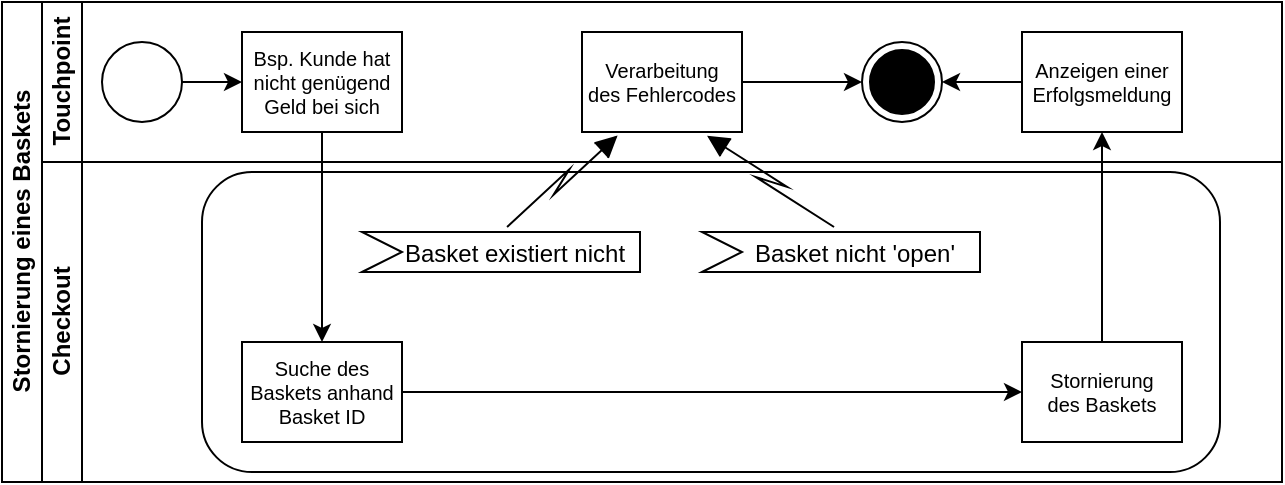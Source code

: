 <mxfile version="16.5.1" type="device"><diagram id="0bO78Ggs4bKYxxpaKZGb" name="Seite-1"><mxGraphModel dx="367" dy="342" grid="1" gridSize="10" guides="1" tooltips="1" connect="1" arrows="1" fold="1" page="1" pageScale="1" pageWidth="1169" pageHeight="827" math="0" shadow="0"><root><mxCell id="0"/><mxCell id="1" parent="0"/><mxCell id="jlMWBAW2KEowG_3kdhdR-1" value="Stornierung eines Baskets" style="swimlane;html=1;childLayout=stackLayout;resizeParent=1;resizeParentMax=0;horizontal=0;startSize=20;horizontalStack=0;fontColor=#000000;strokeColor=#000000;fillColor=none;" parent="1" vertex="1"><mxGeometry x="120" y="340" width="640" height="240" as="geometry"/></mxCell><mxCell id="jlMWBAW2KEowG_3kdhdR-2" value="Touchpoint" style="swimlane;html=1;startSize=20;horizontal=0;fontColor=#000000;strokeColor=#000000;fillColor=none;" parent="jlMWBAW2KEowG_3kdhdR-1" vertex="1"><mxGeometry x="20" width="620" height="80" as="geometry"/></mxCell><mxCell id="jlMWBAW2KEowG_3kdhdR-3" value="" style="edgeStyle=orthogonalEdgeStyle;rounded=0;orthogonalLoop=1;jettySize=auto;html=1;fontColor=#000000;strokeColor=#000000;" parent="jlMWBAW2KEowG_3kdhdR-2" source="jlMWBAW2KEowG_3kdhdR-4" target="jlMWBAW2KEowG_3kdhdR-5" edge="1"><mxGeometry relative="1" as="geometry"/></mxCell><mxCell id="jlMWBAW2KEowG_3kdhdR-4" value="" style="ellipse;whiteSpace=wrap;html=1;fontColor=#000000;strokeColor=#000000;fillColor=#FFFFFF;" parent="jlMWBAW2KEowG_3kdhdR-2" vertex="1"><mxGeometry x="30" y="20" width="40" height="40" as="geometry"/></mxCell><mxCell id="jlMWBAW2KEowG_3kdhdR-5" value="Bsp. Kunde hat&#10;nicht genügend&#10;Geld bei sich" style="rounded=0;fontFamily=Helvetica;fontSize=10;fontColor=#000000;align=center;strokeColor=#000000;fillColor=#FFFFFF;" parent="jlMWBAW2KEowG_3kdhdR-2" vertex="1"><mxGeometry x="100" y="15" width="80" height="50" as="geometry"/></mxCell><mxCell id="jlMWBAW2KEowG_3kdhdR-6" style="edgeStyle=orthogonalEdgeStyle;rounded=0;orthogonalLoop=1;jettySize=auto;html=1;fontSize=10;fontColor=#000000;strokeColor=#000000;" parent="jlMWBAW2KEowG_3kdhdR-2" source="jlMWBAW2KEowG_3kdhdR-7" target="jlMWBAW2KEowG_3kdhdR-8" edge="1"><mxGeometry relative="1" as="geometry"/></mxCell><mxCell id="jlMWBAW2KEowG_3kdhdR-7" value="Verarbeitung&#10;des Fehlercodes" style="rounded=0;fontFamily=Helvetica;fontSize=10;fontColor=#000000;align=center;strokeColor=#000000;fillColor=#FFFFFF;" parent="jlMWBAW2KEowG_3kdhdR-2" vertex="1"><mxGeometry x="270" y="15" width="80" height="50" as="geometry"/></mxCell><mxCell id="jlMWBAW2KEowG_3kdhdR-8" value="" style="ellipse;html=1;shape=endState;fillColor=#000000;strokeColor=#000000;fontSize=10;fontColor=#000000;" parent="jlMWBAW2KEowG_3kdhdR-2" vertex="1"><mxGeometry x="410" y="20" width="40" height="40" as="geometry"/></mxCell><mxCell id="jlMWBAW2KEowG_3kdhdR-9" style="edgeStyle=orthogonalEdgeStyle;rounded=0;orthogonalLoop=1;jettySize=auto;html=1;exitX=0;exitY=0.5;exitDx=0;exitDy=0;entryX=1;entryY=0.5;entryDx=0;entryDy=0;fontSize=11;fontColor=#000000;strokeColor=#000000;" parent="jlMWBAW2KEowG_3kdhdR-2" source="jlMWBAW2KEowG_3kdhdR-10" target="jlMWBAW2KEowG_3kdhdR-8" edge="1"><mxGeometry relative="1" as="geometry"/></mxCell><mxCell id="jlMWBAW2KEowG_3kdhdR-10" value="Anzeigen einer&#10;Erfolgsmeldung" style="rounded=0;fontFamily=Helvetica;fontSize=10;fontColor=#000000;align=center;strokeColor=#000000;fillColor=#FFFFFF;" parent="jlMWBAW2KEowG_3kdhdR-2" vertex="1"><mxGeometry x="490" y="15" width="80" height="50" as="geometry"/></mxCell><mxCell id="jlMWBAW2KEowG_3kdhdR-11" style="edgeStyle=orthogonalEdgeStyle;rounded=0;orthogonalLoop=1;jettySize=auto;html=1;fontSize=10;fontColor=#000000;strokeColor=#000000;" parent="jlMWBAW2KEowG_3kdhdR-1" source="jlMWBAW2KEowG_3kdhdR-5" target="jlMWBAW2KEowG_3kdhdR-16" edge="1"><mxGeometry relative="1" as="geometry"/></mxCell><mxCell id="jlMWBAW2KEowG_3kdhdR-12" style="edgeStyle=orthogonalEdgeStyle;rounded=0;orthogonalLoop=1;jettySize=auto;html=1;fontSize=10;fontColor=#000000;strokeColor=#000000;" parent="jlMWBAW2KEowG_3kdhdR-1" source="jlMWBAW2KEowG_3kdhdR-22" target="jlMWBAW2KEowG_3kdhdR-10" edge="1"><mxGeometry relative="1" as="geometry"/></mxCell><mxCell id="jlMWBAW2KEowG_3kdhdR-14" value="Checkout" style="swimlane;html=1;startSize=20;horizontal=0;fontColor=#000000;strokeColor=#000000;fillColor=none;" parent="jlMWBAW2KEowG_3kdhdR-1" vertex="1"><mxGeometry x="20" y="80" width="620" height="160" as="geometry"/></mxCell><mxCell id="dfmZCX5M4ugjBYarq2k1-1" value="" style="html=1;align=right;verticalAlign=top;rounded=1;absoluteArcSize=1;arcSize=50;dashed=0;spacingTop=10;spacingRight=30;sketch=0;fillStyle=auto;fillColor=none;" vertex="1" parent="jlMWBAW2KEowG_3kdhdR-14"><mxGeometry x="80" y="5" width="509" height="150" as="geometry"/></mxCell><mxCell id="jlMWBAW2KEowG_3kdhdR-15" value="" style="edgeStyle=orthogonalEdgeStyle;rounded=0;orthogonalLoop=1;jettySize=auto;html=1;endArrow=classic;endFill=1;fontColor=#000000;strokeColor=#000000;" parent="jlMWBAW2KEowG_3kdhdR-14" source="jlMWBAW2KEowG_3kdhdR-16" target="jlMWBAW2KEowG_3kdhdR-22" edge="1"><mxGeometry relative="1" as="geometry"><mxPoint x="220" y="125" as="targetPoint"/></mxGeometry></mxCell><mxCell id="jlMWBAW2KEowG_3kdhdR-16" value="Suche des&#10;Baskets anhand&#10;Basket ID" style="rounded=0;fontFamily=Helvetica;fontSize=10;fontColor=#000000;align=center;strokeColor=#000000;fillColor=#FFFFFF;" parent="jlMWBAW2KEowG_3kdhdR-14" vertex="1"><mxGeometry x="100" y="90" width="80" height="50" as="geometry"/></mxCell><mxCell id="jlMWBAW2KEowG_3kdhdR-22" value="Stornierung&#10;des Baskets" style="rounded=0;fontFamily=Helvetica;fontSize=10;fontColor=#000000;align=center;strokeColor=#000000;fillColor=#FFFFFF;" parent="jlMWBAW2KEowG_3kdhdR-14" vertex="1"><mxGeometry x="490" y="90" width="80" height="50" as="geometry"/></mxCell><mxCell id="dfmZCX5M4ugjBYarq2k1-2" value="Basket existiert nicht" style="shape=mxgraph.infographic.ribbonSimple;notch1=20;notch2=0;align=center;verticalAlign=middle;fontSize=12;fontStyle=0;fillColor=default;flipH=0;spacingRight=0;spacingLeft=14;rounded=1;sketch=0;fillStyle=auto;strokeColor=#000000;fontColor=#000000;" vertex="1" parent="jlMWBAW2KEowG_3kdhdR-14"><mxGeometry x="160" y="35" width="139" height="20" as="geometry"/></mxCell><mxCell id="dfmZCX5M4ugjBYarq2k1-4" value="Basket nicht 'open'" style="shape=mxgraph.infographic.ribbonSimple;notch1=20;notch2=0;align=center;verticalAlign=middle;fontSize=12;fontStyle=0;fillColor=default;flipH=0;spacingRight=0;spacingLeft=14;rounded=1;sketch=0;fillStyle=auto;strokeColor=#000000;fontColor=#000000;" vertex="1" parent="jlMWBAW2KEowG_3kdhdR-14"><mxGeometry x="330" y="35" width="139" height="20" as="geometry"/></mxCell><mxCell id="dfmZCX5M4ugjBYarq2k1-3" value="" style="shape=mxgraph.lean_mapping.electronic_info_flow_edge;html=1;rounded=0;fontSize=12;fontColor=#000000;endArrow=classic;endFill=1;strokeColor=#000000;entryX=0.25;entryY=1;entryDx=0;entryDy=0;exitX=0;exitY=0;exitDx=69.5;exitDy=0;exitPerimeter=0;" edge="1" parent="jlMWBAW2KEowG_3kdhdR-1" source="dfmZCX5M4ugjBYarq2k1-2" target="jlMWBAW2KEowG_3kdhdR-7"><mxGeometry width="160" relative="1" as="geometry"><mxPoint x="111" y="5" as="sourcePoint"/><mxPoint x="250" y="50" as="targetPoint"/><Array as="points"><mxPoint x="250" y="95"/></Array></mxGeometry></mxCell><mxCell id="dfmZCX5M4ugjBYarq2k1-5" value="" style="shape=mxgraph.lean_mapping.electronic_info_flow_edge;html=1;rounded=0;fontSize=12;fontColor=#000000;endArrow=classic;endFill=1;strokeColor=#000000;entryX=0.75;entryY=1;entryDx=0;entryDy=0;exitX=0;exitY=0;exitDx=69.5;exitDy=0;exitPerimeter=0;" edge="1" parent="jlMWBAW2KEowG_3kdhdR-1" source="dfmZCX5M4ugjBYarq2k1-4" target="jlMWBAW2KEowG_3kdhdR-7"><mxGeometry width="160" relative="1" as="geometry"><mxPoint x="161" y="-335" as="sourcePoint"/><mxPoint x="460" y="65" as="targetPoint"/><Array as="points"><mxPoint x="420" y="95"/></Array></mxGeometry></mxCell></root></mxGraphModel></diagram></mxfile>